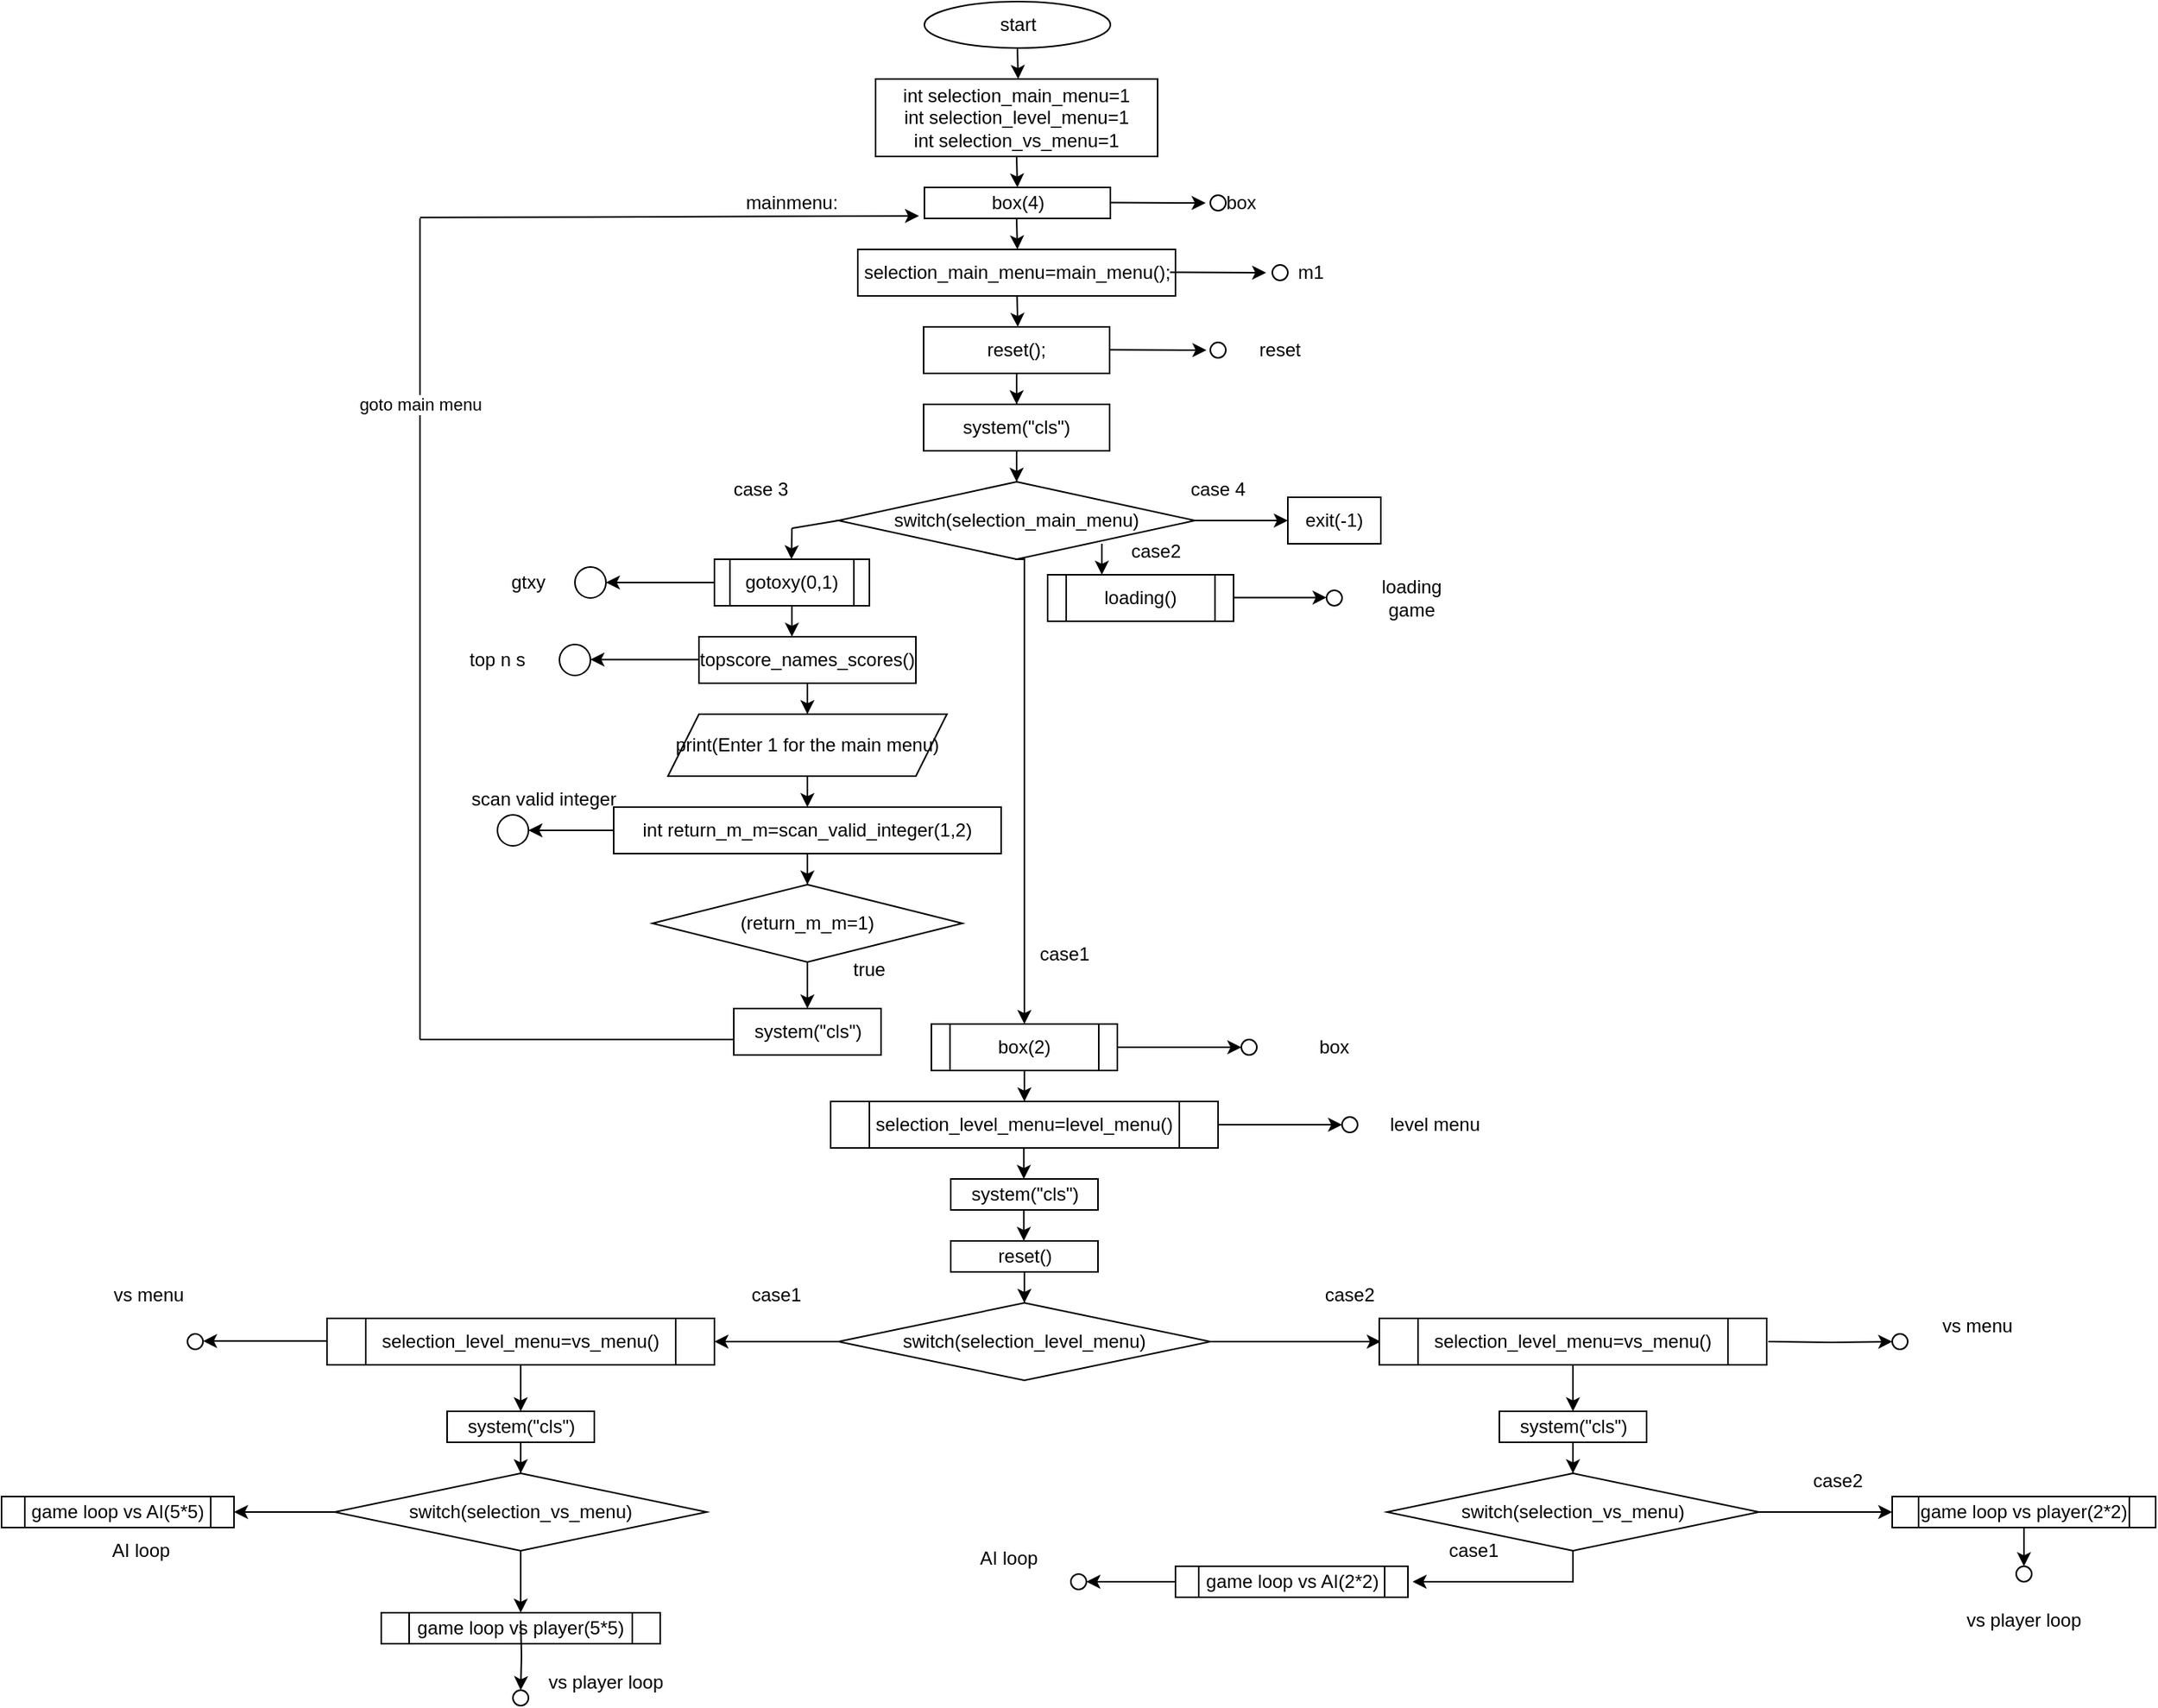 <mxfile version="15.8.7" type="device" pages="2"><diagram id="eXopK3FTLqTI49pbssGi" name="Page-1"><mxGraphModel dx="1888" dy="649" grid="1" gridSize="10" guides="1" tooltips="1" connect="1" arrows="1" fold="1" page="1" pageScale="1" pageWidth="850" pageHeight="1100" math="0" shadow="0"><root><mxCell id="0"/><mxCell id="1" parent="0"/><mxCell id="fSOXIbb86piy4TorLSvc-1" value="start" style="ellipse;whiteSpace=wrap;html=1;" parent="1" vertex="1"><mxGeometry x="365.5" width="120" height="30" as="geometry"/></mxCell><mxCell id="fSOXIbb86piy4TorLSvc-4" value="" style="endArrow=classic;html=1;rounded=0;entryX=0.5;entryY=1;entryDx=0;entryDy=0;exitX=0.5;exitY=1;exitDx=0;exitDy=0;" parent="1" edge="1"><mxGeometry width="50" height="50" relative="1" as="geometry"><mxPoint x="435" y="130" as="sourcePoint"/><mxPoint x="435" y="130" as="targetPoint"/></mxGeometry></mxCell><mxCell id="fSOXIbb86piy4TorLSvc-9" value="int selection_main_menu=1&lt;br&gt;int selection_level_menu=1&lt;br&gt;int selection_vs_menu=1" style="rounded=0;whiteSpace=wrap;html=1;gradientColor=none;" parent="1" vertex="1"><mxGeometry x="334" y="50" width="182" height="50" as="geometry"/></mxCell><mxCell id="fSOXIbb86piy4TorLSvc-12" value="mainmenu:" style="text;html=1;strokeColor=none;fillColor=none;align=center;verticalAlign=middle;whiteSpace=wrap;rounded=0;" parent="1" vertex="1"><mxGeometry x="250" y="120" width="60" height="20" as="geometry"/></mxCell><mxCell id="fSOXIbb86piy4TorLSvc-14" value="selection_main_menu=main_menu();" style="rounded=0;whiteSpace=wrap;html=1;gradientColor=none;" parent="1" vertex="1"><mxGeometry x="322.5" y="160" width="205" height="30" as="geometry"/></mxCell><mxCell id="fSOXIbb86piy4TorLSvc-19" value="" style="endArrow=classic;html=1;rounded=0;" parent="1" edge="1"><mxGeometry relative="1" as="geometry"><mxPoint x="524" y="174.76" as="sourcePoint"/><mxPoint x="586" y="175.06" as="targetPoint"/></mxGeometry></mxCell><mxCell id="fSOXIbb86piy4TorLSvc-21" value="" style="ellipse;whiteSpace=wrap;html=1;aspect=fixed;gradientColor=none;" parent="1" vertex="1"><mxGeometry x="590" y="170" width="10" height="10" as="geometry"/></mxCell><mxCell id="fSOXIbb86piy4TorLSvc-23" value="m1" style="text;html=1;strokeColor=none;fillColor=none;align=center;verticalAlign=middle;whiteSpace=wrap;rounded=0;" parent="1" vertex="1"><mxGeometry x="600" y="170" width="30" height="10" as="geometry"/></mxCell><mxCell id="fSOXIbb86piy4TorLSvc-50" value="" style="edgeStyle=orthogonalEdgeStyle;rounded=0;orthogonalLoop=1;jettySize=auto;html=1;" parent="1" source="fSOXIbb86piy4TorLSvc-29" target="fSOXIbb86piy4TorLSvc-49" edge="1"><mxGeometry relative="1" as="geometry"/></mxCell><mxCell id="fSOXIbb86piy4TorLSvc-29" value="reset();" style="rounded=0;whiteSpace=wrap;html=1;gradientColor=none;" parent="1" vertex="1"><mxGeometry x="365" y="210" width="120" height="30" as="geometry"/></mxCell><mxCell id="fSOXIbb86piy4TorLSvc-34" value="" style="endArrow=classic;html=1;rounded=0;exitX=0.5;exitY=1;exitDx=0;exitDy=0;" parent="1" source="fSOXIbb86piy4TorLSvc-1" edge="1"><mxGeometry width="50" height="50" relative="1" as="geometry"><mxPoint x="380" y="140" as="sourcePoint"/><mxPoint x="426" y="50" as="targetPoint"/></mxGeometry></mxCell><mxCell id="fSOXIbb86piy4TorLSvc-35" value="" style="endArrow=classic;html=1;rounded=0;" parent="1" edge="1"><mxGeometry relative="1" as="geometry"><mxPoint x="485" y="129.76" as="sourcePoint"/><mxPoint x="547" y="130.06" as="targetPoint"/></mxGeometry></mxCell><mxCell id="fSOXIbb86piy4TorLSvc-36" value="" style="ellipse;whiteSpace=wrap;html=1;aspect=fixed;gradientColor=none;" parent="1" vertex="1"><mxGeometry x="550" y="125" width="10" height="10" as="geometry"/></mxCell><mxCell id="fSOXIbb86piy4TorLSvc-39" value="box" style="text;html=1;strokeColor=none;fillColor=none;align=center;verticalAlign=middle;whiteSpace=wrap;rounded=0;" parent="1" vertex="1"><mxGeometry x="550" y="117.5" width="40" height="25" as="geometry"/></mxCell><mxCell id="fSOXIbb86piy4TorLSvc-40" value="" style="endArrow=classic;html=1;rounded=0;exitX=0.5;exitY=1;exitDx=0;exitDy=0;" parent="1" edge="1"><mxGeometry width="50" height="50" relative="1" as="geometry"><mxPoint x="425" y="100" as="sourcePoint"/><mxPoint x="425.5" y="120" as="targetPoint"/></mxGeometry></mxCell><mxCell id="fSOXIbb86piy4TorLSvc-41" value="box(4)" style="rounded=0;whiteSpace=wrap;html=1;gradientColor=none;" parent="1" vertex="1"><mxGeometry x="365.5" y="120" width="120" height="20" as="geometry"/></mxCell><mxCell id="fSOXIbb86piy4TorLSvc-42" value="" style="endArrow=classic;html=1;rounded=0;exitX=0.5;exitY=1;exitDx=0;exitDy=0;" parent="1" edge="1"><mxGeometry width="50" height="50" relative="1" as="geometry"><mxPoint x="425" y="140" as="sourcePoint"/><mxPoint x="425.5" y="160" as="targetPoint"/></mxGeometry></mxCell><mxCell id="fSOXIbb86piy4TorLSvc-45" value="" style="endArrow=classic;html=1;rounded=0;exitX=0.5;exitY=1;exitDx=0;exitDy=0;" parent="1" edge="1"><mxGeometry width="50" height="50" relative="1" as="geometry"><mxPoint x="425.25" y="190" as="sourcePoint"/><mxPoint x="425.75" y="210" as="targetPoint"/></mxGeometry></mxCell><mxCell id="fSOXIbb86piy4TorLSvc-46" value="" style="endArrow=classic;html=1;rounded=0;" parent="1" edge="1"><mxGeometry relative="1" as="geometry"><mxPoint x="485.5" y="224.76" as="sourcePoint"/><mxPoint x="547.5" y="225.06" as="targetPoint"/></mxGeometry></mxCell><mxCell id="fSOXIbb86piy4TorLSvc-47" value="" style="ellipse;whiteSpace=wrap;html=1;aspect=fixed;gradientColor=none;" parent="1" vertex="1"><mxGeometry x="550" y="220" width="10" height="10" as="geometry"/></mxCell><mxCell id="fSOXIbb86piy4TorLSvc-48" value="reset" style="text;html=1;strokeColor=none;fillColor=none;align=center;verticalAlign=middle;whiteSpace=wrap;rounded=0;" parent="1" vertex="1"><mxGeometry x="565" y="210" width="60" height="30" as="geometry"/></mxCell><mxCell id="fSOXIbb86piy4TorLSvc-52" value="" style="edgeStyle=orthogonalEdgeStyle;rounded=0;orthogonalLoop=1;jettySize=auto;html=1;" parent="1" source="fSOXIbb86piy4TorLSvc-49" target="fSOXIbb86piy4TorLSvc-51" edge="1"><mxGeometry relative="1" as="geometry"/></mxCell><mxCell id="fSOXIbb86piy4TorLSvc-49" value="system(&quot;cls&quot;)" style="rounded=0;whiteSpace=wrap;html=1;gradientColor=none;" parent="1" vertex="1"><mxGeometry x="365" y="260" width="120" height="30" as="geometry"/></mxCell><mxCell id="qKEXVP0AqxqgOWrJEStL-5" value="" style="edgeStyle=orthogonalEdgeStyle;rounded=0;orthogonalLoop=1;jettySize=auto;html=1;" parent="1" source="fSOXIbb86piy4TorLSvc-51" edge="1"><mxGeometry relative="1" as="geometry"><mxPoint x="600" y="335" as="targetPoint"/></mxGeometry></mxCell><mxCell id="fSOXIbb86piy4TorLSvc-51" value="switch(selection_main_menu)" style="rhombus;whiteSpace=wrap;html=1;gradientColor=none;" parent="1" vertex="1"><mxGeometry x="310" y="310" width="230" height="50" as="geometry"/></mxCell><mxCell id="qKEXVP0AqxqgOWrJEStL-3" value="" style="edgeStyle=orthogonalEdgeStyle;rounded=0;orthogonalLoop=1;jettySize=auto;html=1;" parent="1" edge="1"><mxGeometry relative="1" as="geometry"><mxPoint x="424" y="360" as="sourcePoint"/><mxPoint x="430" y="660" as="targetPoint"/><Array as="points"><mxPoint x="430" y="360"/></Array></mxGeometry></mxCell><mxCell id="qKEXVP0AqxqgOWrJEStL-6" value="case 4" style="text;html=1;strokeColor=none;fillColor=none;align=center;verticalAlign=middle;whiteSpace=wrap;rounded=0;" parent="1" vertex="1"><mxGeometry x="525" y="300" width="60" height="30" as="geometry"/></mxCell><mxCell id="qKEXVP0AqxqgOWrJEStL-7" value="exit(-1)" style="rounded=0;whiteSpace=wrap;html=1;gradientColor=none;" parent="1" vertex="1"><mxGeometry x="600" y="320" width="60" height="30" as="geometry"/></mxCell><mxCell id="qKEXVP0AqxqgOWrJEStL-8" value="" style="edgeStyle=orthogonalEdgeStyle;rounded=0;orthogonalLoop=1;jettySize=auto;html=1;" parent="1" edge="1"><mxGeometry relative="1" as="geometry"><mxPoint x="480" y="350" as="sourcePoint"/><mxPoint x="480" y="370" as="targetPoint"/></mxGeometry></mxCell><mxCell id="qKEXVP0AqxqgOWrJEStL-13" value="case2" style="text;html=1;strokeColor=none;fillColor=none;align=center;verticalAlign=middle;whiteSpace=wrap;rounded=0;" parent="1" vertex="1"><mxGeometry x="485" y="340" width="60" height="30" as="geometry"/></mxCell><mxCell id="qKEXVP0AqxqgOWrJEStL-15" value="" style="endArrow=none;html=1;rounded=0;entryX=0;entryY=0.5;entryDx=0;entryDy=0;" parent="1" target="fSOXIbb86piy4TorLSvc-51" edge="1"><mxGeometry width="50" height="50" relative="1" as="geometry"><mxPoint x="280" y="340" as="sourcePoint"/><mxPoint x="310" y="340" as="targetPoint"/></mxGeometry></mxCell><mxCell id="qKEXVP0AqxqgOWrJEStL-16" value="" style="edgeStyle=orthogonalEdgeStyle;rounded=0;orthogonalLoop=1;jettySize=auto;html=1;" parent="1" edge="1"><mxGeometry relative="1" as="geometry"><mxPoint x="280" y="340" as="sourcePoint"/><mxPoint x="279.71" y="360" as="targetPoint"/></mxGeometry></mxCell><mxCell id="qKEXVP0AqxqgOWrJEStL-17" value="case 3" style="text;html=1;strokeColor=none;fillColor=none;align=center;verticalAlign=middle;whiteSpace=wrap;rounded=0;" parent="1" vertex="1"><mxGeometry x="230" y="300" width="60" height="30" as="geometry"/></mxCell><mxCell id="qKEXVP0AqxqgOWrJEStL-20" value="" style="edgeStyle=orthogonalEdgeStyle;rounded=0;orthogonalLoop=1;jettySize=auto;html=1;" parent="1" source="qKEXVP0AqxqgOWrJEStL-18" target="qKEXVP0AqxqgOWrJEStL-19" edge="1"><mxGeometry relative="1" as="geometry"/></mxCell><mxCell id="qKEXVP0AqxqgOWrJEStL-23" value="" style="edgeStyle=orthogonalEdgeStyle;rounded=0;orthogonalLoop=1;jettySize=auto;html=1;" parent="1" source="qKEXVP0AqxqgOWrJEStL-18" edge="1"><mxGeometry relative="1" as="geometry"><mxPoint x="280.029" y="410" as="targetPoint"/></mxGeometry></mxCell><mxCell id="qKEXVP0AqxqgOWrJEStL-18" value="gotoxy(0,1)" style="shape=process;whiteSpace=wrap;html=1;backgroundOutline=1;gradientColor=none;" parent="1" vertex="1"><mxGeometry x="230" y="360" width="100" height="30" as="geometry"/></mxCell><mxCell id="qKEXVP0AqxqgOWrJEStL-19" value="" style="ellipse;whiteSpace=wrap;html=1;" parent="1" vertex="1"><mxGeometry x="140" y="365" width="20" height="20" as="geometry"/></mxCell><mxCell id="qKEXVP0AqxqgOWrJEStL-21" value="gtxy" style="text;html=1;strokeColor=none;fillColor=none;align=center;verticalAlign=middle;whiteSpace=wrap;rounded=0;" parent="1" vertex="1"><mxGeometry x="80" y="360" width="60" height="30" as="geometry"/></mxCell><mxCell id="qKEXVP0AqxqgOWrJEStL-29" value="" style="edgeStyle=orthogonalEdgeStyle;rounded=0;orthogonalLoop=1;jettySize=auto;html=1;" parent="1" source="qKEXVP0AqxqgOWrJEStL-24" target="qKEXVP0AqxqgOWrJEStL-28" edge="1"><mxGeometry relative="1" as="geometry"/></mxCell><mxCell id="qKEXVP0AqxqgOWrJEStL-24" value="topscore_names_scores()" style="rounded=0;whiteSpace=wrap;html=1;gradientColor=none;" parent="1" vertex="1"><mxGeometry x="220" y="410" width="140" height="30" as="geometry"/></mxCell><mxCell id="qKEXVP0AqxqgOWrJEStL-25" value="" style="edgeStyle=orthogonalEdgeStyle;rounded=0;orthogonalLoop=1;jettySize=auto;html=1;" parent="1" edge="1"><mxGeometry relative="1" as="geometry"><mxPoint x="220" y="424.71" as="sourcePoint"/><mxPoint x="150" y="424.71" as="targetPoint"/></mxGeometry></mxCell><mxCell id="qKEXVP0AqxqgOWrJEStL-26" value="" style="ellipse;whiteSpace=wrap;html=1;" parent="1" vertex="1"><mxGeometry x="130" y="415" width="20" height="20" as="geometry"/></mxCell><mxCell id="qKEXVP0AqxqgOWrJEStL-27" value="top n s" style="text;html=1;strokeColor=none;fillColor=none;align=center;verticalAlign=middle;whiteSpace=wrap;rounded=0;" parent="1" vertex="1"><mxGeometry x="60" y="410" width="60" height="30" as="geometry"/></mxCell><mxCell id="qKEXVP0AqxqgOWrJEStL-28" value="print(Enter 1 for the main menu)" style="shape=parallelogram;perimeter=parallelogramPerimeter;whiteSpace=wrap;html=1;fixedSize=1;rounded=0;" parent="1" vertex="1"><mxGeometry x="200" y="460" width="180" height="40" as="geometry"/></mxCell><mxCell id="qKEXVP0AqxqgOWrJEStL-36" value="" style="edgeStyle=orthogonalEdgeStyle;rounded=0;orthogonalLoop=1;jettySize=auto;html=1;" parent="1" source="qKEXVP0AqxqgOWrJEStL-30" target="qKEXVP0AqxqgOWrJEStL-34" edge="1"><mxGeometry relative="1" as="geometry"/></mxCell><mxCell id="qKEXVP0AqxqgOWrJEStL-39" value="" style="edgeStyle=orthogonalEdgeStyle;rounded=0;orthogonalLoop=1;jettySize=auto;html=1;" parent="1" source="qKEXVP0AqxqgOWrJEStL-30" target="qKEXVP0AqxqgOWrJEStL-38" edge="1"><mxGeometry relative="1" as="geometry"/></mxCell><mxCell id="qKEXVP0AqxqgOWrJEStL-30" value="int return_m_m=scan_valid_integer(1,2)" style="whiteSpace=wrap;html=1;rounded=0;" parent="1" vertex="1"><mxGeometry x="165" y="520" width="250" height="30" as="geometry"/></mxCell><mxCell id="qKEXVP0AqxqgOWrJEStL-32" value="" style="edgeStyle=orthogonalEdgeStyle;rounded=0;orthogonalLoop=1;jettySize=auto;html=1;" parent="1" edge="1"><mxGeometry relative="1" as="geometry"><mxPoint x="290" y="500" as="sourcePoint"/><mxPoint x="290" y="520" as="targetPoint"/></mxGeometry></mxCell><mxCell id="qKEXVP0AqxqgOWrJEStL-34" value="" style="ellipse;whiteSpace=wrap;html=1;" parent="1" vertex="1"><mxGeometry x="90" y="525" width="20" height="20" as="geometry"/></mxCell><mxCell id="qKEXVP0AqxqgOWrJEStL-37" value="scan valid integer" style="text;html=1;strokeColor=none;fillColor=none;align=center;verticalAlign=middle;whiteSpace=wrap;rounded=0;" parent="1" vertex="1"><mxGeometry x="70" y="510" width="100" height="10" as="geometry"/></mxCell><mxCell id="qKEXVP0AqxqgOWrJEStL-41" value="" style="edgeStyle=orthogonalEdgeStyle;rounded=0;orthogonalLoop=1;jettySize=auto;html=1;" parent="1" source="qKEXVP0AqxqgOWrJEStL-38" target="qKEXVP0AqxqgOWrJEStL-40" edge="1"><mxGeometry relative="1" as="geometry"/></mxCell><mxCell id="qKEXVP0AqxqgOWrJEStL-38" value="(return_m_m=1)" style="rhombus;whiteSpace=wrap;html=1;rounded=0;" parent="1" vertex="1"><mxGeometry x="190" y="570" width="200" height="50" as="geometry"/></mxCell><mxCell id="qKEXVP0AqxqgOWrJEStL-40" value="system(&quot;cls&quot;)" style="whiteSpace=wrap;html=1;rounded=0;" parent="1" vertex="1"><mxGeometry x="242.5" y="650" width="95" height="30" as="geometry"/></mxCell><mxCell id="qKEXVP0AqxqgOWrJEStL-42" value="true" style="text;html=1;strokeColor=none;fillColor=none;align=center;verticalAlign=middle;whiteSpace=wrap;rounded=0;" parent="1" vertex="1"><mxGeometry x="300" y="610" width="60" height="30" as="geometry"/></mxCell><mxCell id="qKEXVP0AqxqgOWrJEStL-45" value="" style="endArrow=none;html=1;rounded=0;entryX=0;entryY=0.667;entryDx=0;entryDy=0;entryPerimeter=0;" parent="1" target="qKEXVP0AqxqgOWrJEStL-40" edge="1"><mxGeometry width="50" height="50" relative="1" as="geometry"><mxPoint x="40" y="670" as="sourcePoint"/><mxPoint x="242.5" y="660" as="targetPoint"/></mxGeometry></mxCell><mxCell id="qKEXVP0AqxqgOWrJEStL-46" value="" style="endArrow=none;html=1;rounded=0;" parent="1" edge="1"><mxGeometry width="50" height="50" relative="1" as="geometry"><mxPoint x="40" y="670" as="sourcePoint"/><mxPoint x="40" y="140" as="targetPoint"/></mxGeometry></mxCell><mxCell id="qKEXVP0AqxqgOWrJEStL-47" value="" style="endArrow=classic;html=1;rounded=0;entryX=-0.029;entryY=0.919;entryDx=0;entryDy=0;entryPerimeter=0;" parent="1" target="fSOXIbb86piy4TorLSvc-41" edge="1"><mxGeometry relative="1" as="geometry"><mxPoint x="40" y="139.43" as="sourcePoint"/><mxPoint x="140" y="139.43" as="targetPoint"/></mxGeometry></mxCell><mxCell id="qKEXVP0AqxqgOWrJEStL-49" value="goto main menu" style="edgeLabel;resizable=0;html=1;align=center;verticalAlign=middle;gradientColor=none;" parent="1" connectable="0" vertex="1"><mxGeometry x="40" y="260" as="geometry"/></mxCell><mxCell id="qKEXVP0AqxqgOWrJEStL-50" value="case1" style="text;html=1;strokeColor=none;fillColor=none;align=center;verticalAlign=middle;whiteSpace=wrap;rounded=0;" parent="1" vertex="1"><mxGeometry x="425.5" y="600" width="60" height="30" as="geometry"/></mxCell><mxCell id="qKEXVP0AqxqgOWrJEStL-61" value="" style="edgeStyle=orthogonalEdgeStyle;rounded=0;orthogonalLoop=1;jettySize=auto;html=1;" parent="1" edge="1"><mxGeometry relative="1" as="geometry"><mxPoint x="510" y="400" as="sourcePoint"/></mxGeometry></mxCell><mxCell id="qKEXVP0AqxqgOWrJEStL-73" value="" style="edgeStyle=orthogonalEdgeStyle;rounded=0;orthogonalLoop=1;jettySize=auto;html=1;" parent="1" edge="1"><mxGeometry relative="1" as="geometry"><mxPoint x="635.034" y="510" as="sourcePoint"/></mxGeometry></mxCell><mxCell id="qKEXVP0AqxqgOWrJEStL-74" value="loading()" style="shape=process;whiteSpace=wrap;html=1;backgroundOutline=1;rounded=0;" parent="1" vertex="1"><mxGeometry x="445" y="370" width="120" height="30" as="geometry"/></mxCell><mxCell id="qKEXVP0AqxqgOWrJEStL-81" value="" style="edgeStyle=orthogonalEdgeStyle;rounded=0;orthogonalLoop=1;jettySize=auto;html=1;" parent="1" source="qKEXVP0AqxqgOWrJEStL-79" edge="1"><mxGeometry relative="1" as="geometry"><mxPoint x="570" y="675" as="targetPoint"/></mxGeometry></mxCell><mxCell id="qKEXVP0AqxqgOWrJEStL-85" value="" style="edgeStyle=orthogonalEdgeStyle;rounded=0;orthogonalLoop=1;jettySize=auto;html=1;" parent="1" source="qKEXVP0AqxqgOWrJEStL-79" target="qKEXVP0AqxqgOWrJEStL-84" edge="1"><mxGeometry relative="1" as="geometry"/></mxCell><mxCell id="qKEXVP0AqxqgOWrJEStL-79" value="box(2)" style="shape=process;whiteSpace=wrap;html=1;backgroundOutline=1;gradientColor=none;" parent="1" vertex="1"><mxGeometry x="370" y="660" width="120" height="30" as="geometry"/></mxCell><mxCell id="qKEXVP0AqxqgOWrJEStL-82" value="" style="ellipse;whiteSpace=wrap;html=1;aspect=fixed;gradientColor=none;" parent="1" vertex="1"><mxGeometry x="570" y="670" width="10" height="10" as="geometry"/></mxCell><mxCell id="qKEXVP0AqxqgOWrJEStL-83" value="box" style="text;html=1;strokeColor=none;fillColor=none;align=center;verticalAlign=middle;whiteSpace=wrap;rounded=0;" parent="1" vertex="1"><mxGeometry x="600" y="660" width="60" height="30" as="geometry"/></mxCell><mxCell id="qKEXVP0AqxqgOWrJEStL-84" value="selection_level_menu=level_menu()" style="shape=process;whiteSpace=wrap;html=1;backgroundOutline=1;gradientColor=none;" parent="1" vertex="1"><mxGeometry x="305" y="710" width="250" height="30" as="geometry"/></mxCell><mxCell id="qKEXVP0AqxqgOWrJEStL-86" value="" style="edgeStyle=orthogonalEdgeStyle;rounded=0;orthogonalLoop=1;jettySize=auto;html=1;" parent="1" edge="1"><mxGeometry relative="1" as="geometry"><mxPoint x="555" y="725" as="sourcePoint"/><mxPoint x="635" y="725" as="targetPoint"/></mxGeometry></mxCell><mxCell id="qKEXVP0AqxqgOWrJEStL-87" value="" style="ellipse;whiteSpace=wrap;html=1;aspect=fixed;gradientColor=none;" parent="1" vertex="1"><mxGeometry x="635" y="720" width="10" height="10" as="geometry"/></mxCell><mxCell id="qKEXVP0AqxqgOWrJEStL-88" value="level menu" style="text;html=1;strokeColor=none;fillColor=none;align=center;verticalAlign=middle;whiteSpace=wrap;rounded=0;" parent="1" vertex="1"><mxGeometry x="660" y="710" width="70" height="30" as="geometry"/></mxCell><mxCell id="qKEXVP0AqxqgOWrJEStL-89" value="switch(selection_level_menu)" style="rhombus;whiteSpace=wrap;html=1;" parent="1" vertex="1"><mxGeometry x="310" y="840" width="240" height="50" as="geometry"/></mxCell><mxCell id="qKEXVP0AqxqgOWrJEStL-91" value="" style="edgeStyle=orthogonalEdgeStyle;rounded=0;orthogonalLoop=1;jettySize=auto;html=1;exitX=1;exitY=0.5;exitDx=0;exitDy=0;" parent="1" source="qKEXVP0AqxqgOWrJEStL-89" edge="1"><mxGeometry relative="1" as="geometry"><mxPoint x="550" y="784.66" as="sourcePoint"/><mxPoint x="660" y="865" as="targetPoint"/></mxGeometry></mxCell><mxCell id="qKEXVP0AqxqgOWrJEStL-92" value="" style="edgeStyle=orthogonalEdgeStyle;rounded=0;orthogonalLoop=1;jettySize=auto;html=1;exitX=0;exitY=0.5;exitDx=0;exitDy=0;" parent="1" source="qKEXVP0AqxqgOWrJEStL-89" edge="1"><mxGeometry relative="1" as="geometry"><mxPoint x="260" y="770" as="sourcePoint"/><mxPoint x="230" y="865" as="targetPoint"/></mxGeometry></mxCell><mxCell id="qKEXVP0AqxqgOWrJEStL-93" value="case2" style="text;html=1;strokeColor=none;fillColor=none;align=center;verticalAlign=middle;whiteSpace=wrap;rounded=0;" parent="1" vertex="1"><mxGeometry x="605" y="820" width="70" height="30" as="geometry"/></mxCell><mxCell id="qKEXVP0AqxqgOWrJEStL-94" value="case1" style="text;html=1;strokeColor=none;fillColor=none;align=center;verticalAlign=middle;whiteSpace=wrap;rounded=0;" parent="1" vertex="1"><mxGeometry x="235" y="820" width="70" height="30" as="geometry"/></mxCell><mxCell id="qKEXVP0AqxqgOWrJEStL-96" value="" style="edgeStyle=orthogonalEdgeStyle;rounded=0;orthogonalLoop=1;jettySize=auto;html=1;" parent="1" edge="1"><mxGeometry relative="1" as="geometry"><mxPoint x="429.66" y="740" as="sourcePoint"/><mxPoint x="429.66" y="760" as="targetPoint"/></mxGeometry></mxCell><mxCell id="qKEXVP0AqxqgOWrJEStL-97" value="system(&quot;cls&quot;)" style="whiteSpace=wrap;html=1;rounded=0;" parent="1" vertex="1"><mxGeometry x="382.5" y="760" width="95" height="20" as="geometry"/></mxCell><mxCell id="qKEXVP0AqxqgOWrJEStL-103" value="" style="edgeStyle=orthogonalEdgeStyle;rounded=0;orthogonalLoop=1;jettySize=auto;html=1;" parent="1" source="qKEXVP0AqxqgOWrJEStL-99" target="qKEXVP0AqxqgOWrJEStL-89" edge="1"><mxGeometry relative="1" as="geometry"/></mxCell><mxCell id="qKEXVP0AqxqgOWrJEStL-99" value="reset()" style="whiteSpace=wrap;html=1;rounded=0;" parent="1" vertex="1"><mxGeometry x="382.5" y="800" width="95" height="20" as="geometry"/></mxCell><mxCell id="qKEXVP0AqxqgOWrJEStL-101" value="" style="edgeStyle=orthogonalEdgeStyle;rounded=0;orthogonalLoop=1;jettySize=auto;html=1;" parent="1" edge="1"><mxGeometry relative="1" as="geometry"><mxPoint x="429.66" y="780" as="sourcePoint"/><mxPoint x="429.66" y="800" as="targetPoint"/></mxGeometry></mxCell><mxCell id="qKEXVP0AqxqgOWrJEStL-125" value="" style="edgeStyle=orthogonalEdgeStyle;rounded=0;orthogonalLoop=1;jettySize=auto;html=1;" parent="1" source="qKEXVP0AqxqgOWrJEStL-104" target="qKEXVP0AqxqgOWrJEStL-121" edge="1"><mxGeometry relative="1" as="geometry"/></mxCell><mxCell id="qKEXVP0AqxqgOWrJEStL-104" value="selection_level_menu=vs_menu()" style="shape=process;whiteSpace=wrap;html=1;backgroundOutline=1;gradientColor=none;" parent="1" vertex="1"><mxGeometry x="659" y="850" width="250" height="30" as="geometry"/></mxCell><mxCell id="qKEXVP0AqxqgOWrJEStL-105" value="" style="edgeStyle=orthogonalEdgeStyle;rounded=0;orthogonalLoop=1;jettySize=auto;html=1;entryX=0;entryY=0.5;entryDx=0;entryDy=0;" parent="1" target="qKEXVP0AqxqgOWrJEStL-106" edge="1"><mxGeometry relative="1" as="geometry"><mxPoint x="910" y="865" as="sourcePoint"/><mxPoint x="985" y="864.66" as="targetPoint"/></mxGeometry></mxCell><mxCell id="qKEXVP0AqxqgOWrJEStL-106" value="" style="ellipse;whiteSpace=wrap;html=1;aspect=fixed;gradientColor=none;" parent="1" vertex="1"><mxGeometry x="990" y="860" width="10" height="10" as="geometry"/></mxCell><mxCell id="qKEXVP0AqxqgOWrJEStL-109" value="vs menu" style="text;html=1;strokeColor=none;fillColor=none;align=center;verticalAlign=middle;whiteSpace=wrap;rounded=0;" parent="1" vertex="1"><mxGeometry x="1010" y="840" width="70" height="30" as="geometry"/></mxCell><mxCell id="qKEXVP0AqxqgOWrJEStL-126" value="" style="edgeStyle=orthogonalEdgeStyle;rounded=0;orthogonalLoop=1;jettySize=auto;html=1;" parent="1" source="qKEXVP0AqxqgOWrJEStL-111" target="qKEXVP0AqxqgOWrJEStL-120" edge="1"><mxGeometry relative="1" as="geometry"/></mxCell><mxCell id="qKEXVP0AqxqgOWrJEStL-111" value="selection_level_menu=vs_menu()" style="shape=process;whiteSpace=wrap;html=1;backgroundOutline=1;gradientColor=none;" parent="1" vertex="1"><mxGeometry x="-20" y="850" width="250" height="30" as="geometry"/></mxCell><mxCell id="qKEXVP0AqxqgOWrJEStL-112" value="" style="ellipse;whiteSpace=wrap;html=1;aspect=fixed;gradientColor=none;" parent="1" vertex="1"><mxGeometry x="-110" y="860" width="10" height="10" as="geometry"/></mxCell><mxCell id="qKEXVP0AqxqgOWrJEStL-113" value="vs menu" style="text;html=1;strokeColor=none;fillColor=none;align=center;verticalAlign=middle;whiteSpace=wrap;rounded=0;" parent="1" vertex="1"><mxGeometry x="-170" y="820" width="70" height="30" as="geometry"/></mxCell><mxCell id="qKEXVP0AqxqgOWrJEStL-116" value="" style="edgeStyle=orthogonalEdgeStyle;rounded=0;orthogonalLoop=1;jettySize=auto;html=1;exitX=0;exitY=0.5;exitDx=0;exitDy=0;" parent="1" edge="1"><mxGeometry relative="1" as="geometry"><mxPoint x="-20" y="864.66" as="sourcePoint"/><mxPoint x="-100" y="864.66" as="targetPoint"/></mxGeometry></mxCell><mxCell id="qKEXVP0AqxqgOWrJEStL-129" value="" style="edgeStyle=orthogonalEdgeStyle;rounded=0;orthogonalLoop=1;jettySize=auto;html=1;" parent="1" source="qKEXVP0AqxqgOWrJEStL-117" edge="1"><mxGeometry relative="1" as="geometry"><mxPoint x="680" y="1020" as="targetPoint"/></mxGeometry></mxCell><mxCell id="qKEXVP0AqxqgOWrJEStL-143" value="" style="edgeStyle=orthogonalEdgeStyle;rounded=0;orthogonalLoop=1;jettySize=auto;html=1;" parent="1" source="qKEXVP0AqxqgOWrJEStL-117" target="qKEXVP0AqxqgOWrJEStL-141" edge="1"><mxGeometry relative="1" as="geometry"/></mxCell><mxCell id="qKEXVP0AqxqgOWrJEStL-117" value="switch(selection_vs_menu)" style="rhombus;whiteSpace=wrap;html=1;" parent="1" vertex="1"><mxGeometry x="664" y="950" width="240" height="50" as="geometry"/></mxCell><mxCell id="qKEXVP0AqxqgOWrJEStL-136" value="" style="edgeStyle=orthogonalEdgeStyle;rounded=0;orthogonalLoop=1;jettySize=auto;html=1;" parent="1" source="qKEXVP0AqxqgOWrJEStL-119" target="qKEXVP0AqxqgOWrJEStL-135" edge="1"><mxGeometry relative="1" as="geometry"/></mxCell><mxCell id="qKEXVP0AqxqgOWrJEStL-145" value="" style="edgeStyle=orthogonalEdgeStyle;rounded=0;orthogonalLoop=1;jettySize=auto;html=1;" parent="1" source="qKEXVP0AqxqgOWrJEStL-119" target="qKEXVP0AqxqgOWrJEStL-144" edge="1"><mxGeometry relative="1" as="geometry"/></mxCell><mxCell id="qKEXVP0AqxqgOWrJEStL-119" value="switch(selection_vs_menu)" style="rhombus;whiteSpace=wrap;html=1;" parent="1" vertex="1"><mxGeometry x="-15" y="950" width="240" height="50" as="geometry"/></mxCell><mxCell id="qKEXVP0AqxqgOWrJEStL-127" value="" style="edgeStyle=orthogonalEdgeStyle;rounded=0;orthogonalLoop=1;jettySize=auto;html=1;" parent="1" source="qKEXVP0AqxqgOWrJEStL-120" target="qKEXVP0AqxqgOWrJEStL-119" edge="1"><mxGeometry relative="1" as="geometry"/></mxCell><mxCell id="qKEXVP0AqxqgOWrJEStL-120" value="system(&quot;cls&quot;)" style="whiteSpace=wrap;html=1;rounded=0;" parent="1" vertex="1"><mxGeometry x="57.5" y="910" width="95" height="20" as="geometry"/></mxCell><mxCell id="qKEXVP0AqxqgOWrJEStL-124" value="" style="edgeStyle=orthogonalEdgeStyle;rounded=0;orthogonalLoop=1;jettySize=auto;html=1;" parent="1" source="qKEXVP0AqxqgOWrJEStL-121" target="qKEXVP0AqxqgOWrJEStL-117" edge="1"><mxGeometry relative="1" as="geometry"/></mxCell><mxCell id="qKEXVP0AqxqgOWrJEStL-121" value="system(&quot;cls&quot;)" style="whiteSpace=wrap;html=1;rounded=0;" parent="1" vertex="1"><mxGeometry x="736.5" y="910" width="95" height="20" as="geometry"/></mxCell><mxCell id="qKEXVP0AqxqgOWrJEStL-132" value="" style="edgeStyle=orthogonalEdgeStyle;rounded=0;orthogonalLoop=1;jettySize=auto;html=1;" parent="1" source="qKEXVP0AqxqgOWrJEStL-128" edge="1"><mxGeometry relative="1" as="geometry"><mxPoint x="470" y="1020" as="targetPoint"/></mxGeometry></mxCell><mxCell id="qKEXVP0AqxqgOWrJEStL-128" value="game loop vs AI(2*2)" style="shape=process;whiteSpace=wrap;html=1;backgroundOutline=1;" parent="1" vertex="1"><mxGeometry x="527.5" y="1010" width="150" height="20" as="geometry"/></mxCell><mxCell id="qKEXVP0AqxqgOWrJEStL-131" value="" style="ellipse;whiteSpace=wrap;html=1;aspect=fixed;gradientColor=none;" parent="1" vertex="1"><mxGeometry x="460" y="1015" width="10" height="10" as="geometry"/></mxCell><mxCell id="qKEXVP0AqxqgOWrJEStL-133" value="case1" style="text;html=1;strokeColor=none;fillColor=none;align=center;verticalAlign=middle;whiteSpace=wrap;rounded=0;" parent="1" vertex="1"><mxGeometry x="685" y="985" width="70" height="30" as="geometry"/></mxCell><mxCell id="qKEXVP0AqxqgOWrJEStL-135" value="game loop vs AI(5*5)" style="shape=process;whiteSpace=wrap;html=1;backgroundOutline=1;" parent="1" vertex="1"><mxGeometry x="-230" y="965" width="150" height="20" as="geometry"/></mxCell><mxCell id="qKEXVP0AqxqgOWrJEStL-140" value="case2" style="text;html=1;strokeColor=none;fillColor=none;align=center;verticalAlign=middle;whiteSpace=wrap;rounded=0;" parent="1" vertex="1"><mxGeometry x="920" y="940" width="70" height="30" as="geometry"/></mxCell><mxCell id="qKEXVP0AqxqgOWrJEStL-141" value="game loop vs player(2*2)" style="shape=process;whiteSpace=wrap;html=1;backgroundOutline=1;" parent="1" vertex="1"><mxGeometry x="990" y="965" width="170" height="20" as="geometry"/></mxCell><mxCell id="qKEXVP0AqxqgOWrJEStL-144" value="game loop vs player(5*5)" style="shape=process;whiteSpace=wrap;html=1;backgroundOutline=1;" parent="1" vertex="1"><mxGeometry x="15" y="1040" width="180" height="20" as="geometry"/></mxCell><mxCell id="qKEXVP0AqxqgOWrJEStL-146" value="AI loop" style="text;html=1;strokeColor=none;fillColor=none;align=center;verticalAlign=middle;whiteSpace=wrap;rounded=0;" parent="1" vertex="1"><mxGeometry x="390" y="990" width="60" height="30" as="geometry"/></mxCell><mxCell id="qKEXVP0AqxqgOWrJEStL-147" value="AI loop" style="text;html=1;strokeColor=none;fillColor=none;align=center;verticalAlign=middle;whiteSpace=wrap;rounded=0;" parent="1" vertex="1"><mxGeometry x="-170" y="985" width="60" height="30" as="geometry"/></mxCell><mxCell id="qKEXVP0AqxqgOWrJEStL-148" value="vs player loop" style="text;html=1;strokeColor=none;fillColor=none;align=center;verticalAlign=middle;whiteSpace=wrap;rounded=0;" parent="1" vertex="1"><mxGeometry x="1035" y="1030" width="80" height="30" as="geometry"/></mxCell><mxCell id="qKEXVP0AqxqgOWrJEStL-149" value="vs player loop" style="text;html=1;strokeColor=none;fillColor=none;align=center;verticalAlign=middle;whiteSpace=wrap;rounded=0;" parent="1" vertex="1"><mxGeometry x="120" y="1070" width="80" height="30" as="geometry"/></mxCell><mxCell id="qKEXVP0AqxqgOWrJEStL-152" value="" style="ellipse;whiteSpace=wrap;html=1;aspect=fixed;gradientColor=none;" parent="1" vertex="1"><mxGeometry x="1070" y="1010" width="10" height="10" as="geometry"/></mxCell><mxCell id="qKEXVP0AqxqgOWrJEStL-156" value="" style="edgeStyle=orthogonalEdgeStyle;rounded=0;orthogonalLoop=1;jettySize=auto;html=1;entryX=0.5;entryY=0;entryDx=0;entryDy=0;exitX=0.5;exitY=1;exitDx=0;exitDy=0;" parent="1" source="qKEXVP0AqxqgOWrJEStL-141" target="qKEXVP0AqxqgOWrJEStL-152" edge="1"><mxGeometry relative="1" as="geometry"><mxPoint x="1070" y="1000" as="sourcePoint"/><mxPoint x="1150" y="1000" as="targetPoint"/></mxGeometry></mxCell><mxCell id="qKEXVP0AqxqgOWrJEStL-157" value="" style="ellipse;whiteSpace=wrap;html=1;aspect=fixed;gradientColor=none;" parent="1" vertex="1"><mxGeometry x="100" y="1090" width="10" height="10" as="geometry"/></mxCell><mxCell id="qKEXVP0AqxqgOWrJEStL-158" value="" style="edgeStyle=orthogonalEdgeStyle;rounded=0;orthogonalLoop=1;jettySize=auto;html=1;entryX=0.5;entryY=0;entryDx=0;entryDy=0;exitX=0.5;exitY=1;exitDx=0;exitDy=0;" parent="1" target="qKEXVP0AqxqgOWrJEStL-157" edge="1"><mxGeometry relative="1" as="geometry"><mxPoint x="105" y="1045" as="sourcePoint"/><mxPoint x="180" y="1060" as="targetPoint"/></mxGeometry></mxCell><mxCell id="qKEXVP0AqxqgOWrJEStL-167" value="" style="edgeStyle=orthogonalEdgeStyle;rounded=0;orthogonalLoop=1;jettySize=auto;html=1;" parent="1" edge="1"><mxGeometry relative="1" as="geometry"><mxPoint x="565" y="384.71" as="sourcePoint"/><mxPoint x="625" y="384.71" as="targetPoint"/></mxGeometry></mxCell><mxCell id="qKEXVP0AqxqgOWrJEStL-168" value="" style="ellipse;whiteSpace=wrap;html=1;aspect=fixed;gradientColor=none;" parent="1" vertex="1"><mxGeometry x="625" y="380" width="10" height="10" as="geometry"/></mxCell><mxCell id="qKEXVP0AqxqgOWrJEStL-169" value="loading game" style="text;html=1;strokeColor=none;fillColor=none;align=center;verticalAlign=middle;whiteSpace=wrap;rounded=0;" parent="1" vertex="1"><mxGeometry x="650" y="370" width="60" height="30" as="geometry"/></mxCell></root></mxGraphModel></diagram><diagram id="bWZFsl3yZd907VCASQJt" name="Page-2"><mxGraphModel dx="1038" dy="649" grid="1" gridSize="10" guides="1" tooltips="1" connect="1" arrows="1" fold="1" page="1" pageScale="1" pageWidth="850" pageHeight="1100" math="0" shadow="0"><root><mxCell id="fMGdu4QUQn1aBC8_E1Cw-0"/><mxCell id="fMGdu4QUQn1aBC8_E1Cw-1" parent="fMGdu4QUQn1aBC8_E1Cw-0"/></root></mxGraphModel></diagram></mxfile>